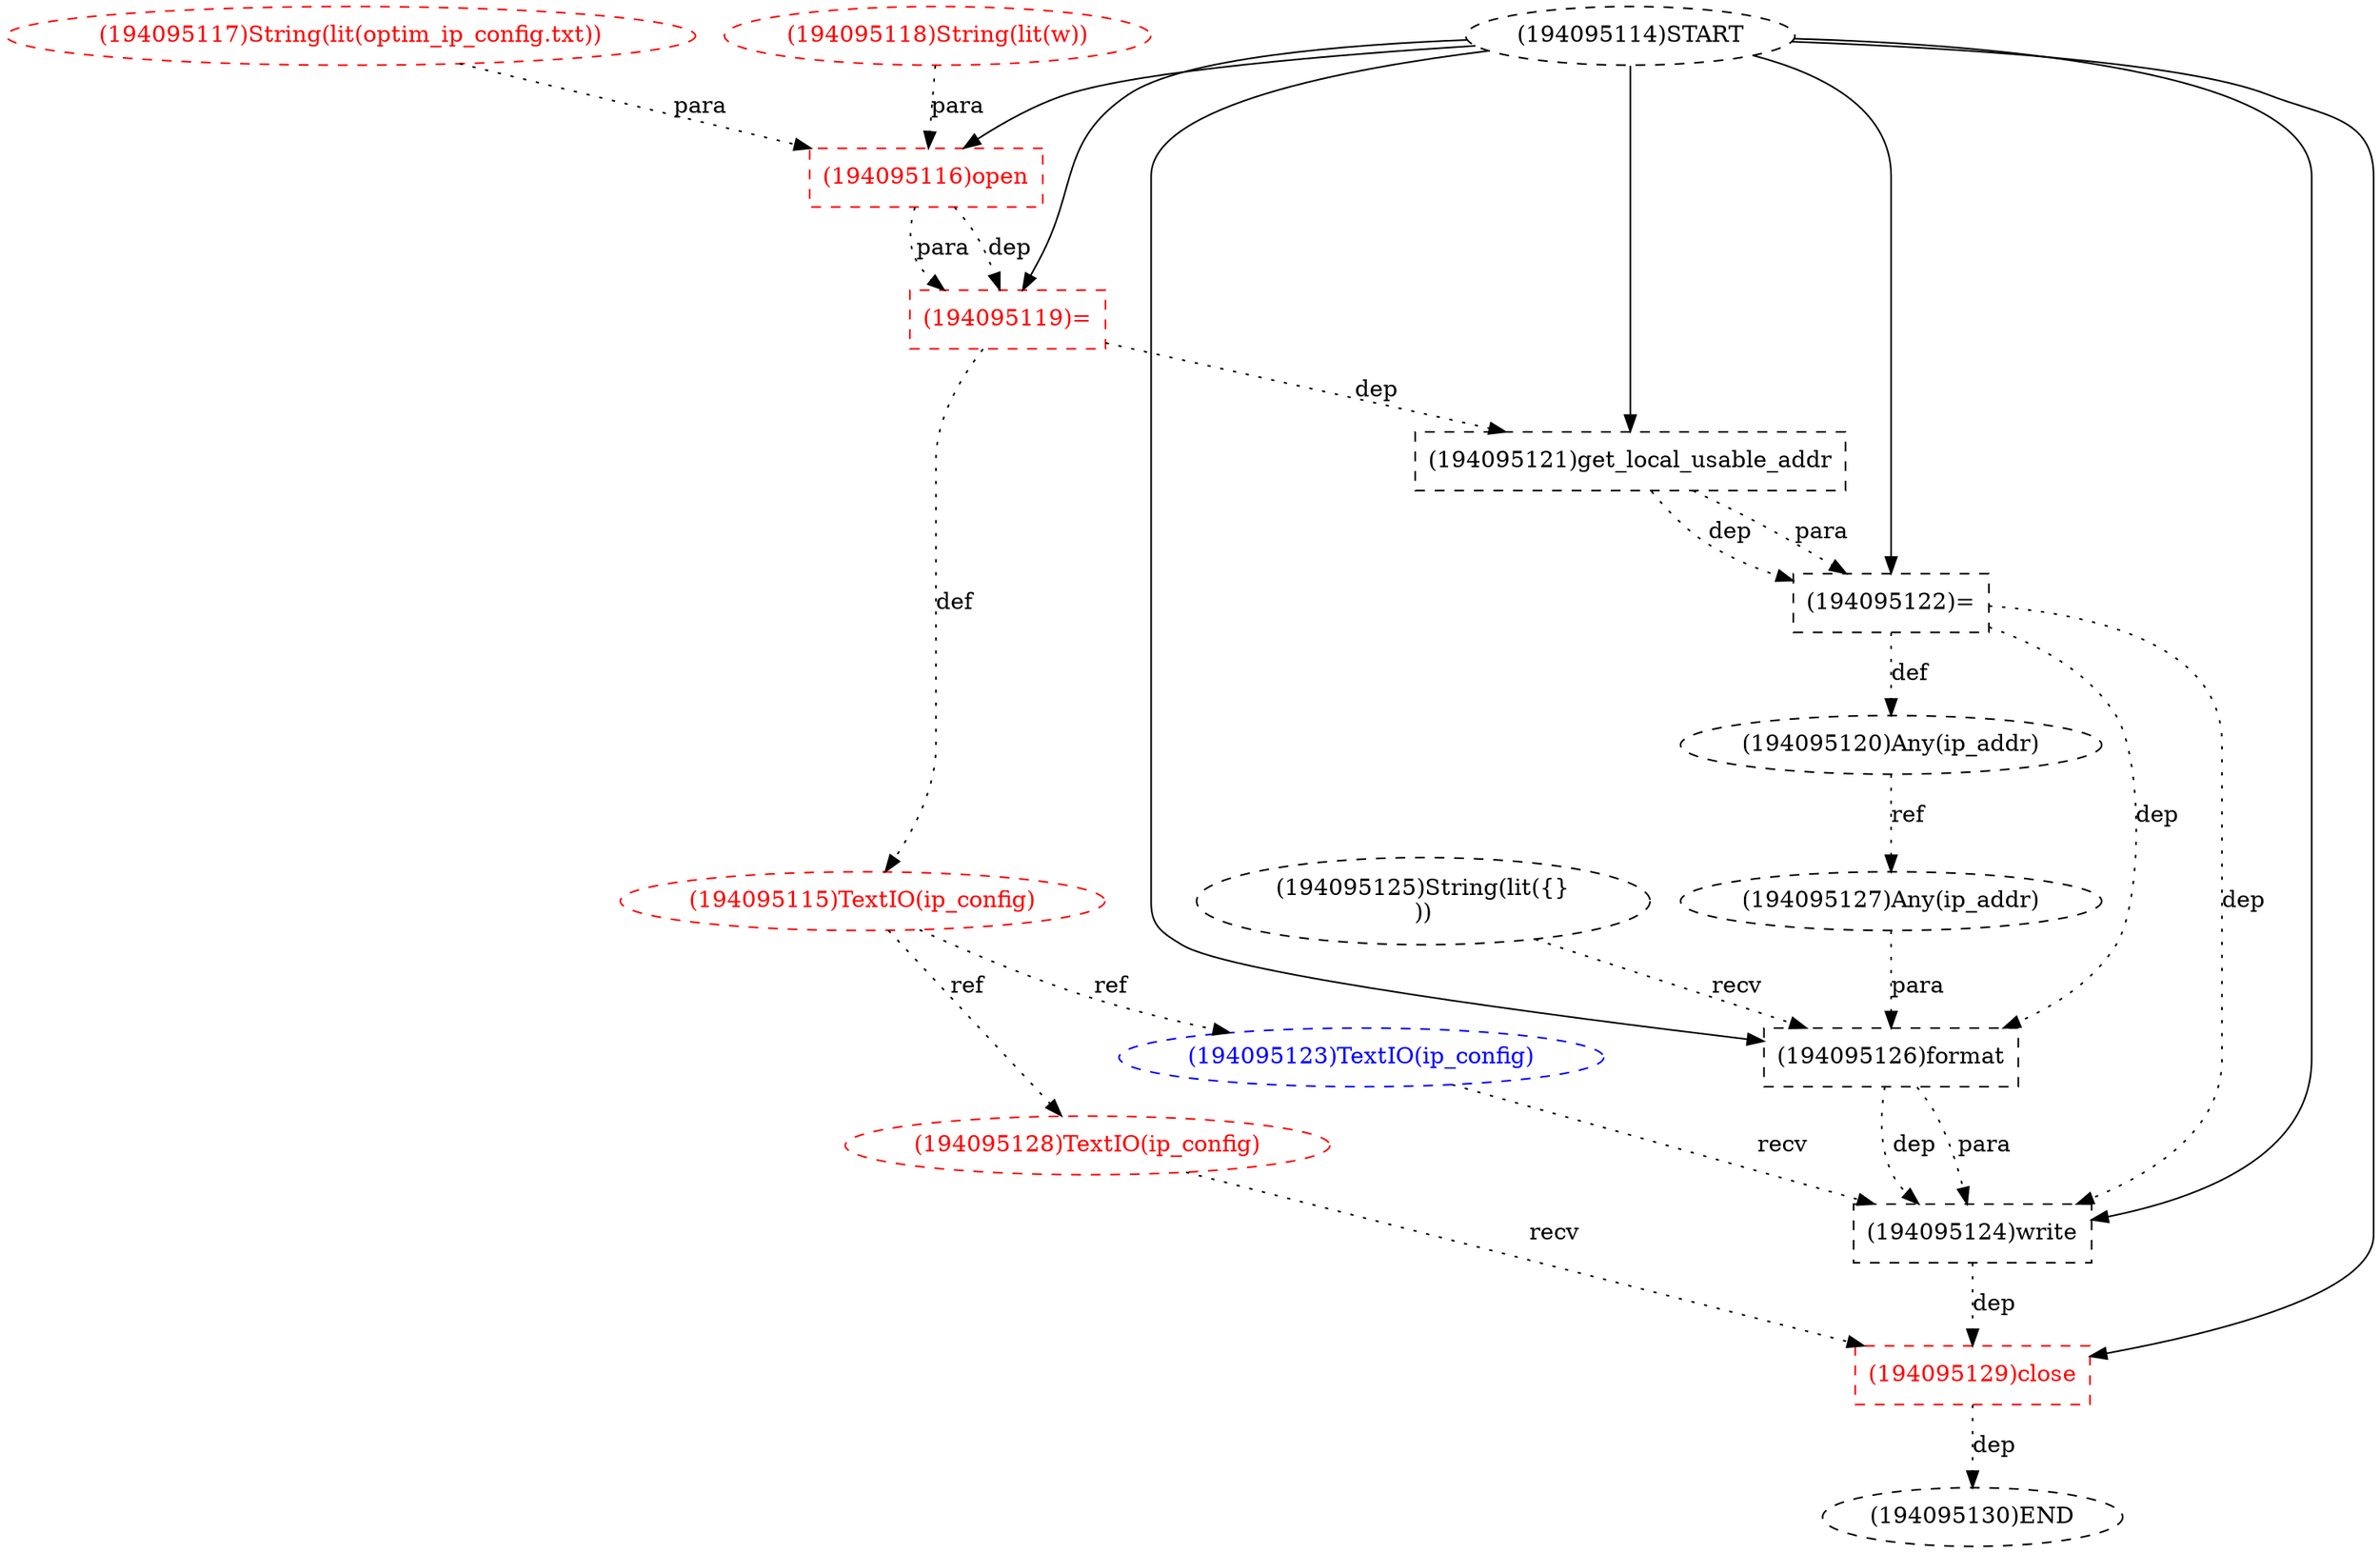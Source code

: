 digraph G {
1 [label="(194095116)open" shape=box style=dashed color=red fontcolor=red]
2 [label="(194095117)String(lit(optim_ip_config.txt))" shape=ellipse style=dashed color=red fontcolor=red]
3 [label="(194095119)=" shape=box style=dashed color=red fontcolor=red]
4 [label="(194095120)Any(ip_addr)" shape=ellipse style=dashed]
5 [label="(194095122)=" shape=box style=dashed]
6 [label="(194095127)Any(ip_addr)" shape=ellipse style=dashed]
7 [label="(194095125)String(lit({}
))" shape=ellipse style=dashed]
8 [label="(194095115)TextIO(ip_config)" shape=ellipse style=dashed color=red fontcolor=red]
9 [label="(194095124)write" shape=box style=dashed]
10 [label="(194095114)START" style=dashed]
11 [label="(194095118)String(lit(w))" shape=ellipse style=dashed color=red fontcolor=red]
12 [label="(194095130)END" style=dashed]
13 [label="(194095123)TextIO(ip_config)" shape=ellipse style=dashed color=blue fontcolor=blue]
14 [label="(194095126)format" shape=box style=dashed]
15 [label="(194095129)close" shape=box style=dashed color=red fontcolor=red]
16 [label="(194095128)TextIO(ip_config)" shape=ellipse style=dashed color=red fontcolor=red]
17 [label="(194095121)get_local_usable_addr" shape=box style=dashed]
10 -> 1 [label="" style=solid];
2 -> 1 [label="para" style=dotted];
11 -> 1 [label="para" style=dotted];
10 -> 3 [label="" style=solid];
1 -> 3 [label="dep" style=dotted];
1 -> 3 [label="para" style=dotted];
5 -> 4 [label="def" style=dotted];
10 -> 5 [label="" style=solid];
17 -> 5 [label="dep" style=dotted];
17 -> 5 [label="para" style=dotted];
4 -> 6 [label="ref" style=dotted];
3 -> 8 [label="def" style=dotted];
10 -> 9 [label="" style=solid];
13 -> 9 [label="recv" style=dotted];
14 -> 9 [label="dep" style=dotted];
14 -> 9 [label="para" style=dotted];
5 -> 9 [label="dep" style=dotted];
15 -> 12 [label="dep" style=dotted];
8 -> 13 [label="ref" style=dotted];
10 -> 14 [label="" style=solid];
7 -> 14 [label="recv" style=dotted];
6 -> 14 [label="para" style=dotted];
5 -> 14 [label="dep" style=dotted];
10 -> 15 [label="" style=solid];
16 -> 15 [label="recv" style=dotted];
9 -> 15 [label="dep" style=dotted];
8 -> 16 [label="ref" style=dotted];
10 -> 17 [label="" style=solid];
3 -> 17 [label="dep" style=dotted];
}